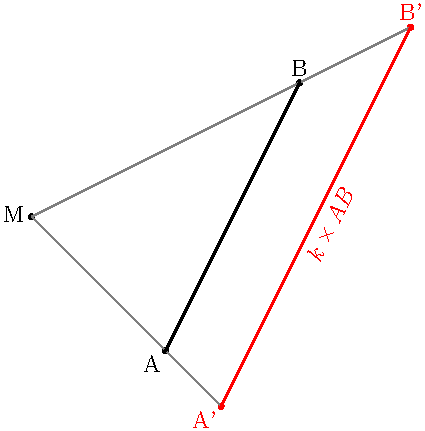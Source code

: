 import geometry;
size(7.5cm,0);
pen bpp=linewidth(bp); real k=sqrt(2);

point A=(0,0); dot("A", A, SW);
point B=(1,2); dot("B", B, N);
point M=(-1,1);
dot("M", M, -dir(M--A,M--B));

point Ap=scale(k, M)*A;
dot("A'", Ap, SW, red);
point Bp=scale(k, M)*B;
dot("B'", Bp, N, red);

draw(M--Ap, grey); draw(M--Bp, grey);
draw(A--B, bpp);
draw(rotate(unit(Bp-Ap))*"$k\times AB$",
     Ap--Bp, bpp+red);
